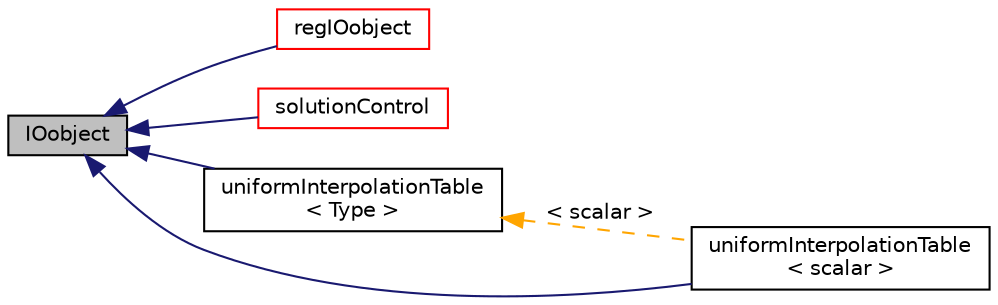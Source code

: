 digraph "IOobject"
{
  bgcolor="transparent";
  edge [fontname="Helvetica",fontsize="10",labelfontname="Helvetica",labelfontsize="10"];
  node [fontname="Helvetica",fontsize="10",shape=record];
  rankdir="LR";
  Node1 [label="IOobject",height=0.2,width=0.4,color="black", fillcolor="grey75", style="filled", fontcolor="black"];
  Node1 -> Node2 [dir="back",color="midnightblue",fontsize="10",style="solid",fontname="Helvetica"];
  Node2 [label="regIOobject",height=0.2,width=0.4,color="red",URL="$a02207.html",tooltip="regIOobject is an abstract class derived from IOobject to handle automatic object registration with t..."];
  Node1 -> Node3 [dir="back",color="midnightblue",fontsize="10",style="solid",fontname="Helvetica"];
  Node3 [label="solutionControl",height=0.2,width=0.4,color="red",URL="$a02462.html",tooltip="Base class for solution control classes. "];
  Node1 -> Node4 [dir="back",color="midnightblue",fontsize="10",style="solid",fontname="Helvetica"];
  Node4 [label="uniformInterpolationTable\l\< Type \>",height=0.2,width=0.4,color="black",URL="$a02867.html",tooltip="Table with uniform interval in independant variable, with linear interpolation. "];
  Node4 -> Node5 [dir="back",color="orange",fontsize="10",style="dashed",label=" \< scalar \>" ,fontname="Helvetica"];
  Node5 [label="uniformInterpolationTable\l\< scalar \>",height=0.2,width=0.4,color="black",URL="$a02867.html"];
  Node1 -> Node5 [dir="back",color="midnightblue",fontsize="10",style="solid",fontname="Helvetica"];
}

